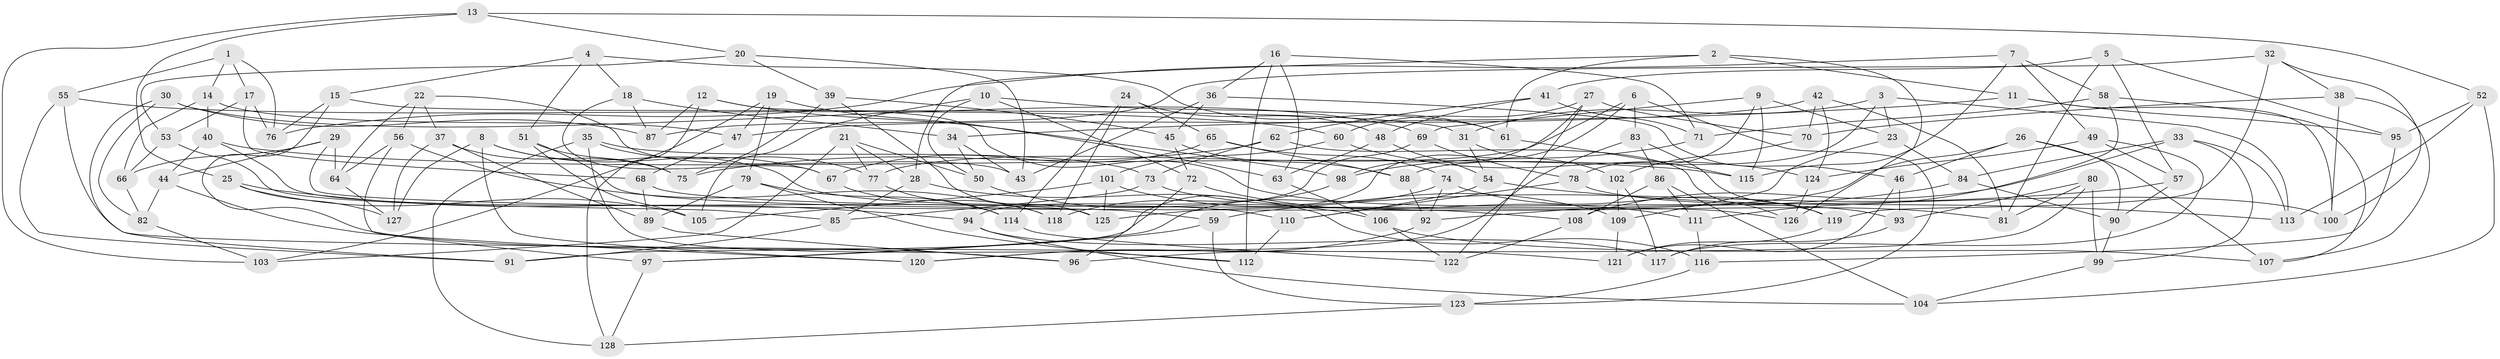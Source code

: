// coarse degree distribution, {6: 0.569620253164557, 4: 0.35443037974683544, 3: 0.02531645569620253, 5: 0.05063291139240506}
// Generated by graph-tools (version 1.1) at 2025/52/02/27/25 19:52:34]
// undirected, 128 vertices, 256 edges
graph export_dot {
graph [start="1"]
  node [color=gray90,style=filled];
  1;
  2;
  3;
  4;
  5;
  6;
  7;
  8;
  9;
  10;
  11;
  12;
  13;
  14;
  15;
  16;
  17;
  18;
  19;
  20;
  21;
  22;
  23;
  24;
  25;
  26;
  27;
  28;
  29;
  30;
  31;
  32;
  33;
  34;
  35;
  36;
  37;
  38;
  39;
  40;
  41;
  42;
  43;
  44;
  45;
  46;
  47;
  48;
  49;
  50;
  51;
  52;
  53;
  54;
  55;
  56;
  57;
  58;
  59;
  60;
  61;
  62;
  63;
  64;
  65;
  66;
  67;
  68;
  69;
  70;
  71;
  72;
  73;
  74;
  75;
  76;
  77;
  78;
  79;
  80;
  81;
  82;
  83;
  84;
  85;
  86;
  87;
  88;
  89;
  90;
  91;
  92;
  93;
  94;
  95;
  96;
  97;
  98;
  99;
  100;
  101;
  102;
  103;
  104;
  105;
  106;
  107;
  108;
  109;
  110;
  111;
  112;
  113;
  114;
  115;
  116;
  117;
  118;
  119;
  120;
  121;
  122;
  123;
  124;
  125;
  126;
  127;
  128;
  1 -- 14;
  1 -- 76;
  1 -- 55;
  1 -- 17;
  2 -- 11;
  2 -- 126;
  2 -- 61;
  2 -- 28;
  3 -- 23;
  3 -- 113;
  3 -- 31;
  3 -- 88;
  4 -- 61;
  4 -- 51;
  4 -- 18;
  4 -- 15;
  5 -- 81;
  5 -- 57;
  5 -- 95;
  5 -- 41;
  6 -- 83;
  6 -- 77;
  6 -- 91;
  6 -- 123;
  7 -- 76;
  7 -- 115;
  7 -- 58;
  7 -- 49;
  8 -- 67;
  8 -- 127;
  8 -- 120;
  8 -- 110;
  9 -- 78;
  9 -- 23;
  9 -- 69;
  9 -- 115;
  10 -- 61;
  10 -- 72;
  10 -- 105;
  10 -- 50;
  11 -- 100;
  11 -- 95;
  11 -- 34;
  12 -- 93;
  12 -- 128;
  12 -- 98;
  12 -- 87;
  13 -- 52;
  13 -- 103;
  13 -- 25;
  13 -- 20;
  14 -- 40;
  14 -- 47;
  14 -- 66;
  15 -- 96;
  15 -- 76;
  15 -- 31;
  16 -- 112;
  16 -- 71;
  16 -- 63;
  16 -- 36;
  17 -- 76;
  17 -- 53;
  17 -- 68;
  18 -- 34;
  18 -- 67;
  18 -- 87;
  19 -- 47;
  19 -- 63;
  19 -- 103;
  19 -- 79;
  20 -- 39;
  20 -- 43;
  20 -- 53;
  21 -- 28;
  21 -- 50;
  21 -- 77;
  21 -- 103;
  22 -- 64;
  22 -- 37;
  22 -- 56;
  22 -- 43;
  23 -- 84;
  23 -- 109;
  24 -- 114;
  24 -- 48;
  24 -- 65;
  24 -- 118;
  25 -- 127;
  25 -- 94;
  25 -- 105;
  26 -- 90;
  26 -- 107;
  26 -- 125;
  26 -- 46;
  27 -- 70;
  27 -- 60;
  27 -- 98;
  27 -- 122;
  28 -- 116;
  28 -- 85;
  29 -- 64;
  29 -- 44;
  29 -- 66;
  29 -- 108;
  30 -- 82;
  30 -- 91;
  30 -- 69;
  30 -- 87;
  31 -- 54;
  31 -- 102;
  32 -- 38;
  32 -- 87;
  32 -- 100;
  32 -- 119;
  33 -- 99;
  33 -- 113;
  33 -- 108;
  33 -- 84;
  34 -- 43;
  34 -- 50;
  35 -- 128;
  35 -- 77;
  35 -- 112;
  35 -- 73;
  36 -- 46;
  36 -- 43;
  36 -- 45;
  37 -- 127;
  37 -- 75;
  37 -- 89;
  38 -- 107;
  38 -- 70;
  38 -- 100;
  39 -- 45;
  39 -- 125;
  39 -- 75;
  40 -- 44;
  40 -- 115;
  40 -- 125;
  41 -- 48;
  41 -- 62;
  41 -- 71;
  42 -- 70;
  42 -- 81;
  42 -- 47;
  42 -- 124;
  44 -- 82;
  44 -- 120;
  45 -- 72;
  45 -- 88;
  46 -- 93;
  46 -- 121;
  47 -- 68;
  48 -- 63;
  48 -- 54;
  49 -- 57;
  49 -- 117;
  49 -- 124;
  50 -- 106;
  51 -- 75;
  51 -- 105;
  51 -- 59;
  52 -- 95;
  52 -- 113;
  52 -- 104;
  53 -- 85;
  53 -- 66;
  54 -- 113;
  54 -- 110;
  55 -- 121;
  55 -- 60;
  55 -- 91;
  56 -- 97;
  56 -- 118;
  56 -- 64;
  57 -- 90;
  57 -- 59;
  58 -- 107;
  58 -- 111;
  58 -- 71;
  59 -- 97;
  59 -- 123;
  60 -- 101;
  60 -- 124;
  61 -- 115;
  62 -- 73;
  62 -- 75;
  62 -- 126;
  63 -- 106;
  64 -- 127;
  65 -- 88;
  65 -- 74;
  65 -- 67;
  66 -- 82;
  67 -- 118;
  68 -- 126;
  68 -- 89;
  69 -- 78;
  69 -- 94;
  70 -- 102;
  71 -- 98;
  72 -- 111;
  72 -- 96;
  73 -- 81;
  73 -- 85;
  74 -- 119;
  74 -- 92;
  74 -- 97;
  77 -- 114;
  78 -- 100;
  78 -- 110;
  79 -- 114;
  79 -- 112;
  79 -- 89;
  80 -- 99;
  80 -- 81;
  80 -- 96;
  80 -- 93;
  82 -- 103;
  83 -- 119;
  83 -- 86;
  83 -- 120;
  84 -- 90;
  84 -- 92;
  85 -- 91;
  86 -- 108;
  86 -- 104;
  86 -- 111;
  88 -- 92;
  89 -- 96;
  90 -- 99;
  92 -- 120;
  93 -- 117;
  94 -- 104;
  94 -- 117;
  95 -- 116;
  97 -- 128;
  98 -- 118;
  99 -- 104;
  101 -- 105;
  101 -- 109;
  101 -- 125;
  102 -- 117;
  102 -- 109;
  106 -- 122;
  106 -- 107;
  108 -- 122;
  109 -- 121;
  110 -- 112;
  111 -- 116;
  114 -- 122;
  116 -- 123;
  119 -- 121;
  123 -- 128;
  124 -- 126;
}
